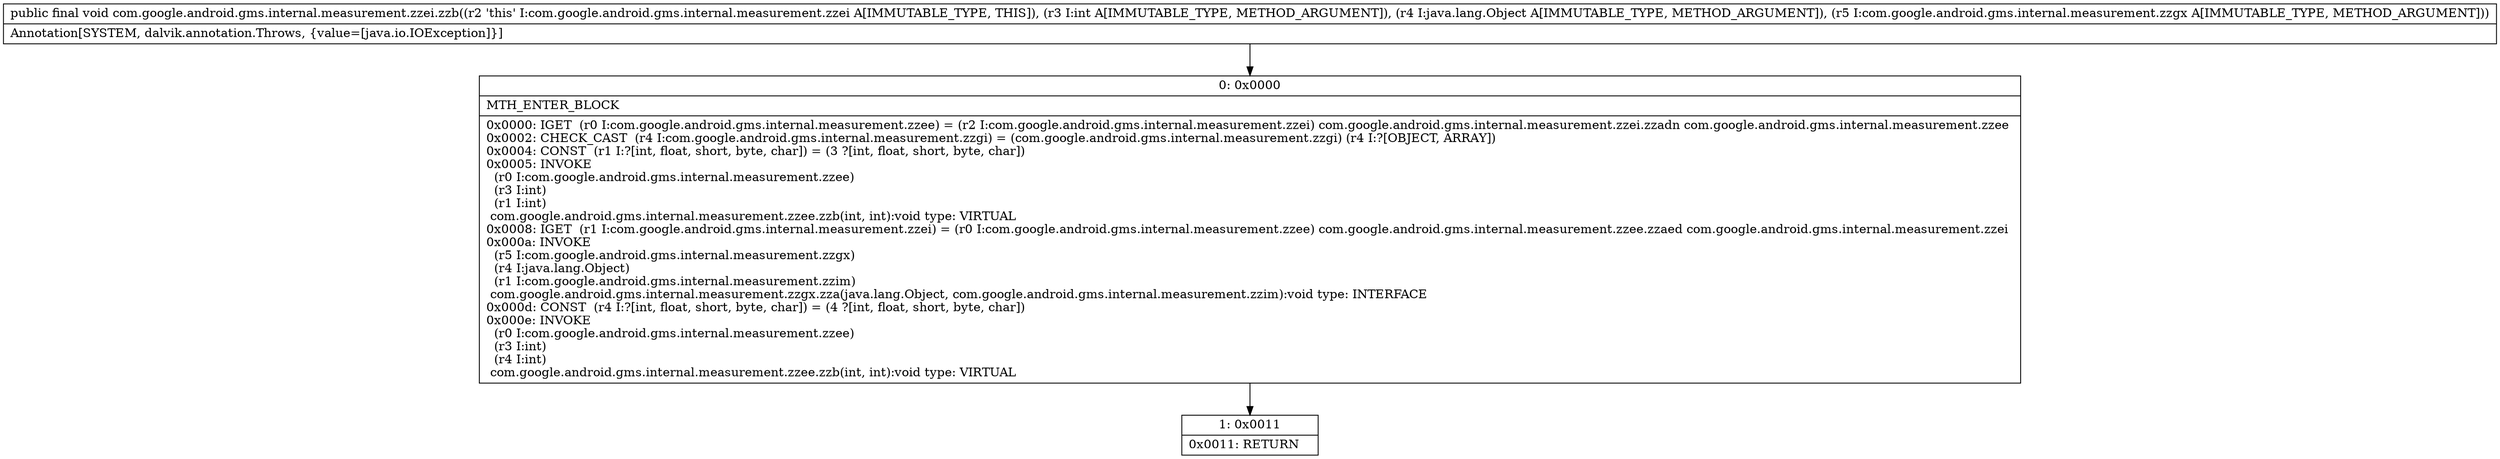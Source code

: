 digraph "CFG forcom.google.android.gms.internal.measurement.zzei.zzb(ILjava\/lang\/Object;Lcom\/google\/android\/gms\/internal\/measurement\/zzgx;)V" {
Node_0 [shape=record,label="{0\:\ 0x0000|MTH_ENTER_BLOCK\l|0x0000: IGET  (r0 I:com.google.android.gms.internal.measurement.zzee) = (r2 I:com.google.android.gms.internal.measurement.zzei) com.google.android.gms.internal.measurement.zzei.zzadn com.google.android.gms.internal.measurement.zzee \l0x0002: CHECK_CAST  (r4 I:com.google.android.gms.internal.measurement.zzgi) = (com.google.android.gms.internal.measurement.zzgi) (r4 I:?[OBJECT, ARRAY]) \l0x0004: CONST  (r1 I:?[int, float, short, byte, char]) = (3 ?[int, float, short, byte, char]) \l0x0005: INVOKE  \l  (r0 I:com.google.android.gms.internal.measurement.zzee)\l  (r3 I:int)\l  (r1 I:int)\l com.google.android.gms.internal.measurement.zzee.zzb(int, int):void type: VIRTUAL \l0x0008: IGET  (r1 I:com.google.android.gms.internal.measurement.zzei) = (r0 I:com.google.android.gms.internal.measurement.zzee) com.google.android.gms.internal.measurement.zzee.zzaed com.google.android.gms.internal.measurement.zzei \l0x000a: INVOKE  \l  (r5 I:com.google.android.gms.internal.measurement.zzgx)\l  (r4 I:java.lang.Object)\l  (r1 I:com.google.android.gms.internal.measurement.zzim)\l com.google.android.gms.internal.measurement.zzgx.zza(java.lang.Object, com.google.android.gms.internal.measurement.zzim):void type: INTERFACE \l0x000d: CONST  (r4 I:?[int, float, short, byte, char]) = (4 ?[int, float, short, byte, char]) \l0x000e: INVOKE  \l  (r0 I:com.google.android.gms.internal.measurement.zzee)\l  (r3 I:int)\l  (r4 I:int)\l com.google.android.gms.internal.measurement.zzee.zzb(int, int):void type: VIRTUAL \l}"];
Node_1 [shape=record,label="{1\:\ 0x0011|0x0011: RETURN   \l}"];
MethodNode[shape=record,label="{public final void com.google.android.gms.internal.measurement.zzei.zzb((r2 'this' I:com.google.android.gms.internal.measurement.zzei A[IMMUTABLE_TYPE, THIS]), (r3 I:int A[IMMUTABLE_TYPE, METHOD_ARGUMENT]), (r4 I:java.lang.Object A[IMMUTABLE_TYPE, METHOD_ARGUMENT]), (r5 I:com.google.android.gms.internal.measurement.zzgx A[IMMUTABLE_TYPE, METHOD_ARGUMENT]))  | Annotation[SYSTEM, dalvik.annotation.Throws, \{value=[java.io.IOException]\}]\l}"];
MethodNode -> Node_0;
Node_0 -> Node_1;
}

